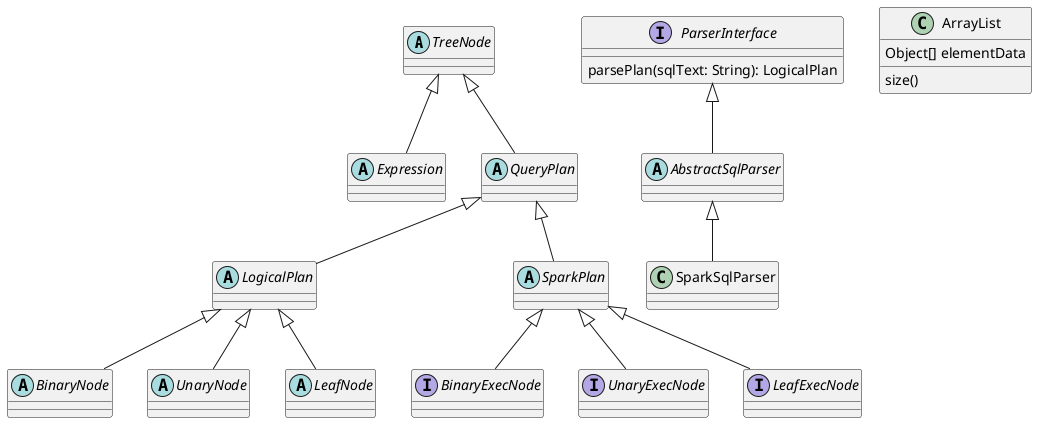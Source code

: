 @startuml

abstract class TreeNode
abstract class Expression
abstract class QueryPlan
abstract class LogicalPlan
abstract class BinaryNode
abstract class UnaryNode
abstract class LeafNode
abstract class SparkPlan
interface BinaryExecNode
interface UnaryExecNode
interface LeafExecNode

TreeNode <|-- Expression
TreeNode <|-- QueryPlan
QueryPlan <|-- LogicalPlan
LogicalPlan <|-- BinaryNode
LogicalPlan <|-- UnaryNode
LogicalPlan <|-- LeafNode
QueryPlan <|-- SparkPlan
SparkPlan <|-- BinaryExecNode
SparkPlan <|-- UnaryExecNode
SparkPlan <|-- LeafExecNode



interface ParserInterface{
parsePlan(sqlText: String): LogicalPlan
}
abstract class AbstractSqlParser

ParserInterface <|-- AbstractSqlParser
AbstractSqlParser <|-- SparkSqlParser



class ArrayList {
Object[] elementData
size()
}

@enduml